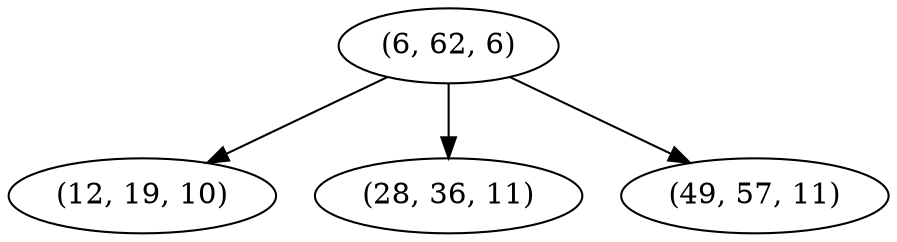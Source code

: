 digraph tree {
    "(6, 62, 6)";
    "(12, 19, 10)";
    "(28, 36, 11)";
    "(49, 57, 11)";
    "(6, 62, 6)" -> "(12, 19, 10)";
    "(6, 62, 6)" -> "(28, 36, 11)";
    "(6, 62, 6)" -> "(49, 57, 11)";
}
